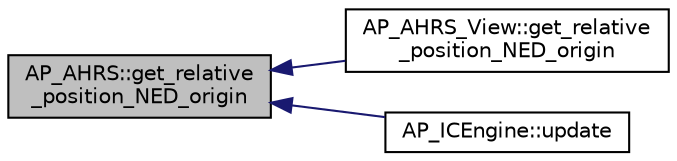 digraph "AP_AHRS::get_relative_position_NED_origin"
{
 // INTERACTIVE_SVG=YES
  edge [fontname="Helvetica",fontsize="10",labelfontname="Helvetica",labelfontsize="10"];
  node [fontname="Helvetica",fontsize="10",shape=record];
  rankdir="LR";
  Node1 [label="AP_AHRS::get_relative\l_position_NED_origin",height=0.2,width=0.4,color="black", fillcolor="grey75", style="filled", fontcolor="black"];
  Node1 -> Node2 [dir="back",color="midnightblue",fontsize="10",style="solid",fontname="Helvetica"];
  Node2 [label="AP_AHRS_View::get_relative\l_position_NED_origin",height=0.2,width=0.4,color="black", fillcolor="white", style="filled",URL="$classAP__AHRS__View.html#a501c4c25e3cd7439390e402de3b213f5"];
  Node1 -> Node3 [dir="back",color="midnightblue",fontsize="10",style="solid",fontname="Helvetica"];
  Node3 [label="AP_ICEngine::update",height=0.2,width=0.4,color="black", fillcolor="white", style="filled",URL="$classAP__ICEngine.html#a72c0687138bdfde2f905f00be039b710"];
}
